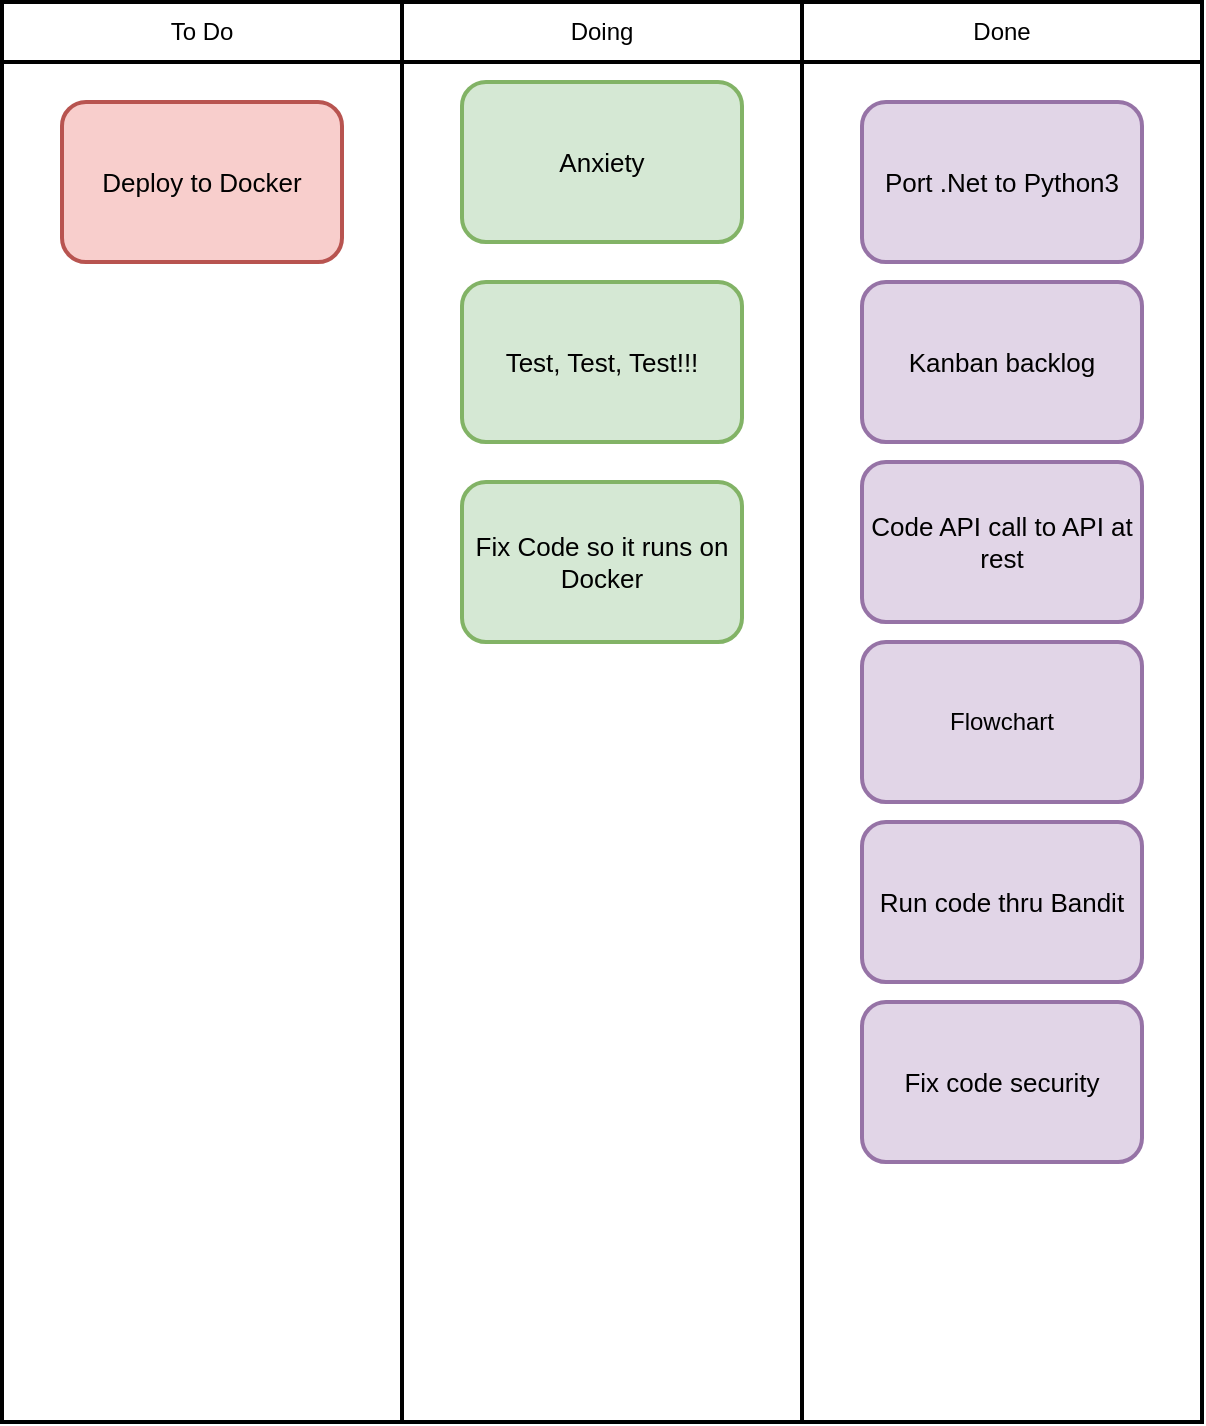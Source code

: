 <mxfile version="20.5.2" type="github">
  <diagram id="wFE0QG_FPsp0jaGvCLVb" name="Page-1">
    <mxGraphModel dx="2062" dy="1114" grid="1" gridSize="10" guides="1" tooltips="1" connect="1" arrows="1" fold="1" page="1" pageScale="1" pageWidth="850" pageHeight="1100" math="0" shadow="0">
      <root>
        <mxCell id="0" />
        <mxCell id="1" parent="0" />
        <mxCell id="2En7QJ2lPjwswf4CHjgP-3" value="" style="whiteSpace=wrap;html=1;strokeWidth=2;" parent="1" vertex="1">
          <mxGeometry x="360" y="90" width="200" height="710" as="geometry" />
        </mxCell>
        <mxCell id="2En7QJ2lPjwswf4CHjgP-4" value="Doing" style="rounded=0;whiteSpace=wrap;html=1;strokeWidth=2;" parent="1" vertex="1">
          <mxGeometry x="360" y="90" width="200" height="30" as="geometry" />
        </mxCell>
        <mxCell id="2En7QJ2lPjwswf4CHjgP-5" value="Done" style="rounded=0;whiteSpace=wrap;html=1;strokeWidth=2;" parent="1" vertex="1">
          <mxGeometry x="560" y="90" width="200" height="30" as="geometry" />
        </mxCell>
        <mxCell id="2En7QJ2lPjwswf4CHjgP-6" value="" style="whiteSpace=wrap;html=1;strokeWidth=2;" parent="1" vertex="1">
          <mxGeometry x="560" y="120" width="200" height="680" as="geometry" />
        </mxCell>
        <mxCell id="2En7QJ2lPjwswf4CHjgP-7" value="To Do" style="rounded=0;whiteSpace=wrap;html=1;strokeWidth=2;" parent="1" vertex="1">
          <mxGeometry x="160" y="90" width="200" height="30" as="geometry" />
        </mxCell>
        <mxCell id="2En7QJ2lPjwswf4CHjgP-8" value="" style="whiteSpace=wrap;html=1;strokeWidth=2;" parent="1" vertex="1">
          <mxGeometry x="160" y="120" width="200" height="680" as="geometry" />
        </mxCell>
        <mxCell id="2En7QJ2lPjwswf4CHjgP-9" value="Flowchart" style="rounded=1;whiteSpace=wrap;html=1;strokeWidth=2;fillColor=#e1d5e7;strokeColor=#9673a6;" parent="1" vertex="1">
          <mxGeometry x="590" y="410" width="140" height="80" as="geometry" />
        </mxCell>
        <mxCell id="2En7QJ2lPjwswf4CHjgP-10" value="Code API call to API at rest" style="rounded=1;whiteSpace=wrap;html=1;strokeWidth=2;fontSize=13;fillColor=#e1d5e7;strokeColor=#9673a6;" parent="1" vertex="1">
          <mxGeometry x="590" y="320" width="140" height="80" as="geometry" />
        </mxCell>
        <mxCell id="2En7QJ2lPjwswf4CHjgP-12" value="Run code thru Bandit" style="rounded=1;whiteSpace=wrap;html=1;strokeWidth=2;fontSize=13;fillColor=#e1d5e7;strokeColor=#9673a6;" parent="1" vertex="1">
          <mxGeometry x="590" y="500" width="140" height="80" as="geometry" />
        </mxCell>
        <mxCell id="2En7QJ2lPjwswf4CHjgP-13" value="Port .Net to Python3" style="rounded=1;whiteSpace=wrap;html=1;strokeWidth=2;fontSize=13;fillColor=#e1d5e7;strokeColor=#9673a6;" parent="1" vertex="1">
          <mxGeometry x="590" y="140" width="140" height="80" as="geometry" />
        </mxCell>
        <mxCell id="2En7QJ2lPjwswf4CHjgP-14" value="Kanban backlog" style="rounded=1;whiteSpace=wrap;html=1;strokeWidth=2;fontSize=13;fillColor=#e1d5e7;strokeColor=#9673a6;" parent="1" vertex="1">
          <mxGeometry x="590" y="230" width="140" height="80" as="geometry" />
        </mxCell>
        <mxCell id="2En7QJ2lPjwswf4CHjgP-15" value="Anxiety" style="rounded=1;whiteSpace=wrap;html=1;strokeWidth=2;fontSize=13;fillColor=#d5e8d4;strokeColor=#82b366;" parent="1" vertex="1">
          <mxGeometry x="390" y="130" width="140" height="80" as="geometry" />
        </mxCell>
        <mxCell id="2En7QJ2lPjwswf4CHjgP-16" value="Fix code security" style="rounded=1;whiteSpace=wrap;html=1;strokeWidth=2;fontSize=13;fillColor=#e1d5e7;strokeColor=#9673a6;" parent="1" vertex="1">
          <mxGeometry x="590" y="590" width="140" height="80" as="geometry" />
        </mxCell>
        <mxCell id="2En7QJ2lPjwswf4CHjgP-17" value="Deploy to Docker" style="rounded=1;whiteSpace=wrap;html=1;strokeWidth=2;fontSize=13;fillColor=#f8cecc;strokeColor=#b85450;" parent="1" vertex="1">
          <mxGeometry x="190" y="140" width="140" height="80" as="geometry" />
        </mxCell>
        <mxCell id="2En7QJ2lPjwswf4CHjgP-18" value="Test, Test, Test!!!" style="rounded=1;whiteSpace=wrap;html=1;strokeWidth=2;fontSize=13;fillColor=#d5e8d4;strokeColor=#82b366;" parent="1" vertex="1">
          <mxGeometry x="390" y="230" width="140" height="80" as="geometry" />
        </mxCell>
        <mxCell id="zBMRjgST6Vd2T5Ucz7cw-1" value="Fix Code so it runs on Docker" style="rounded=1;whiteSpace=wrap;html=1;strokeWidth=2;fontSize=13;fillColor=#d5e8d4;strokeColor=#82b366;" vertex="1" parent="1">
          <mxGeometry x="390" y="330" width="140" height="80" as="geometry" />
        </mxCell>
      </root>
    </mxGraphModel>
  </diagram>
</mxfile>
